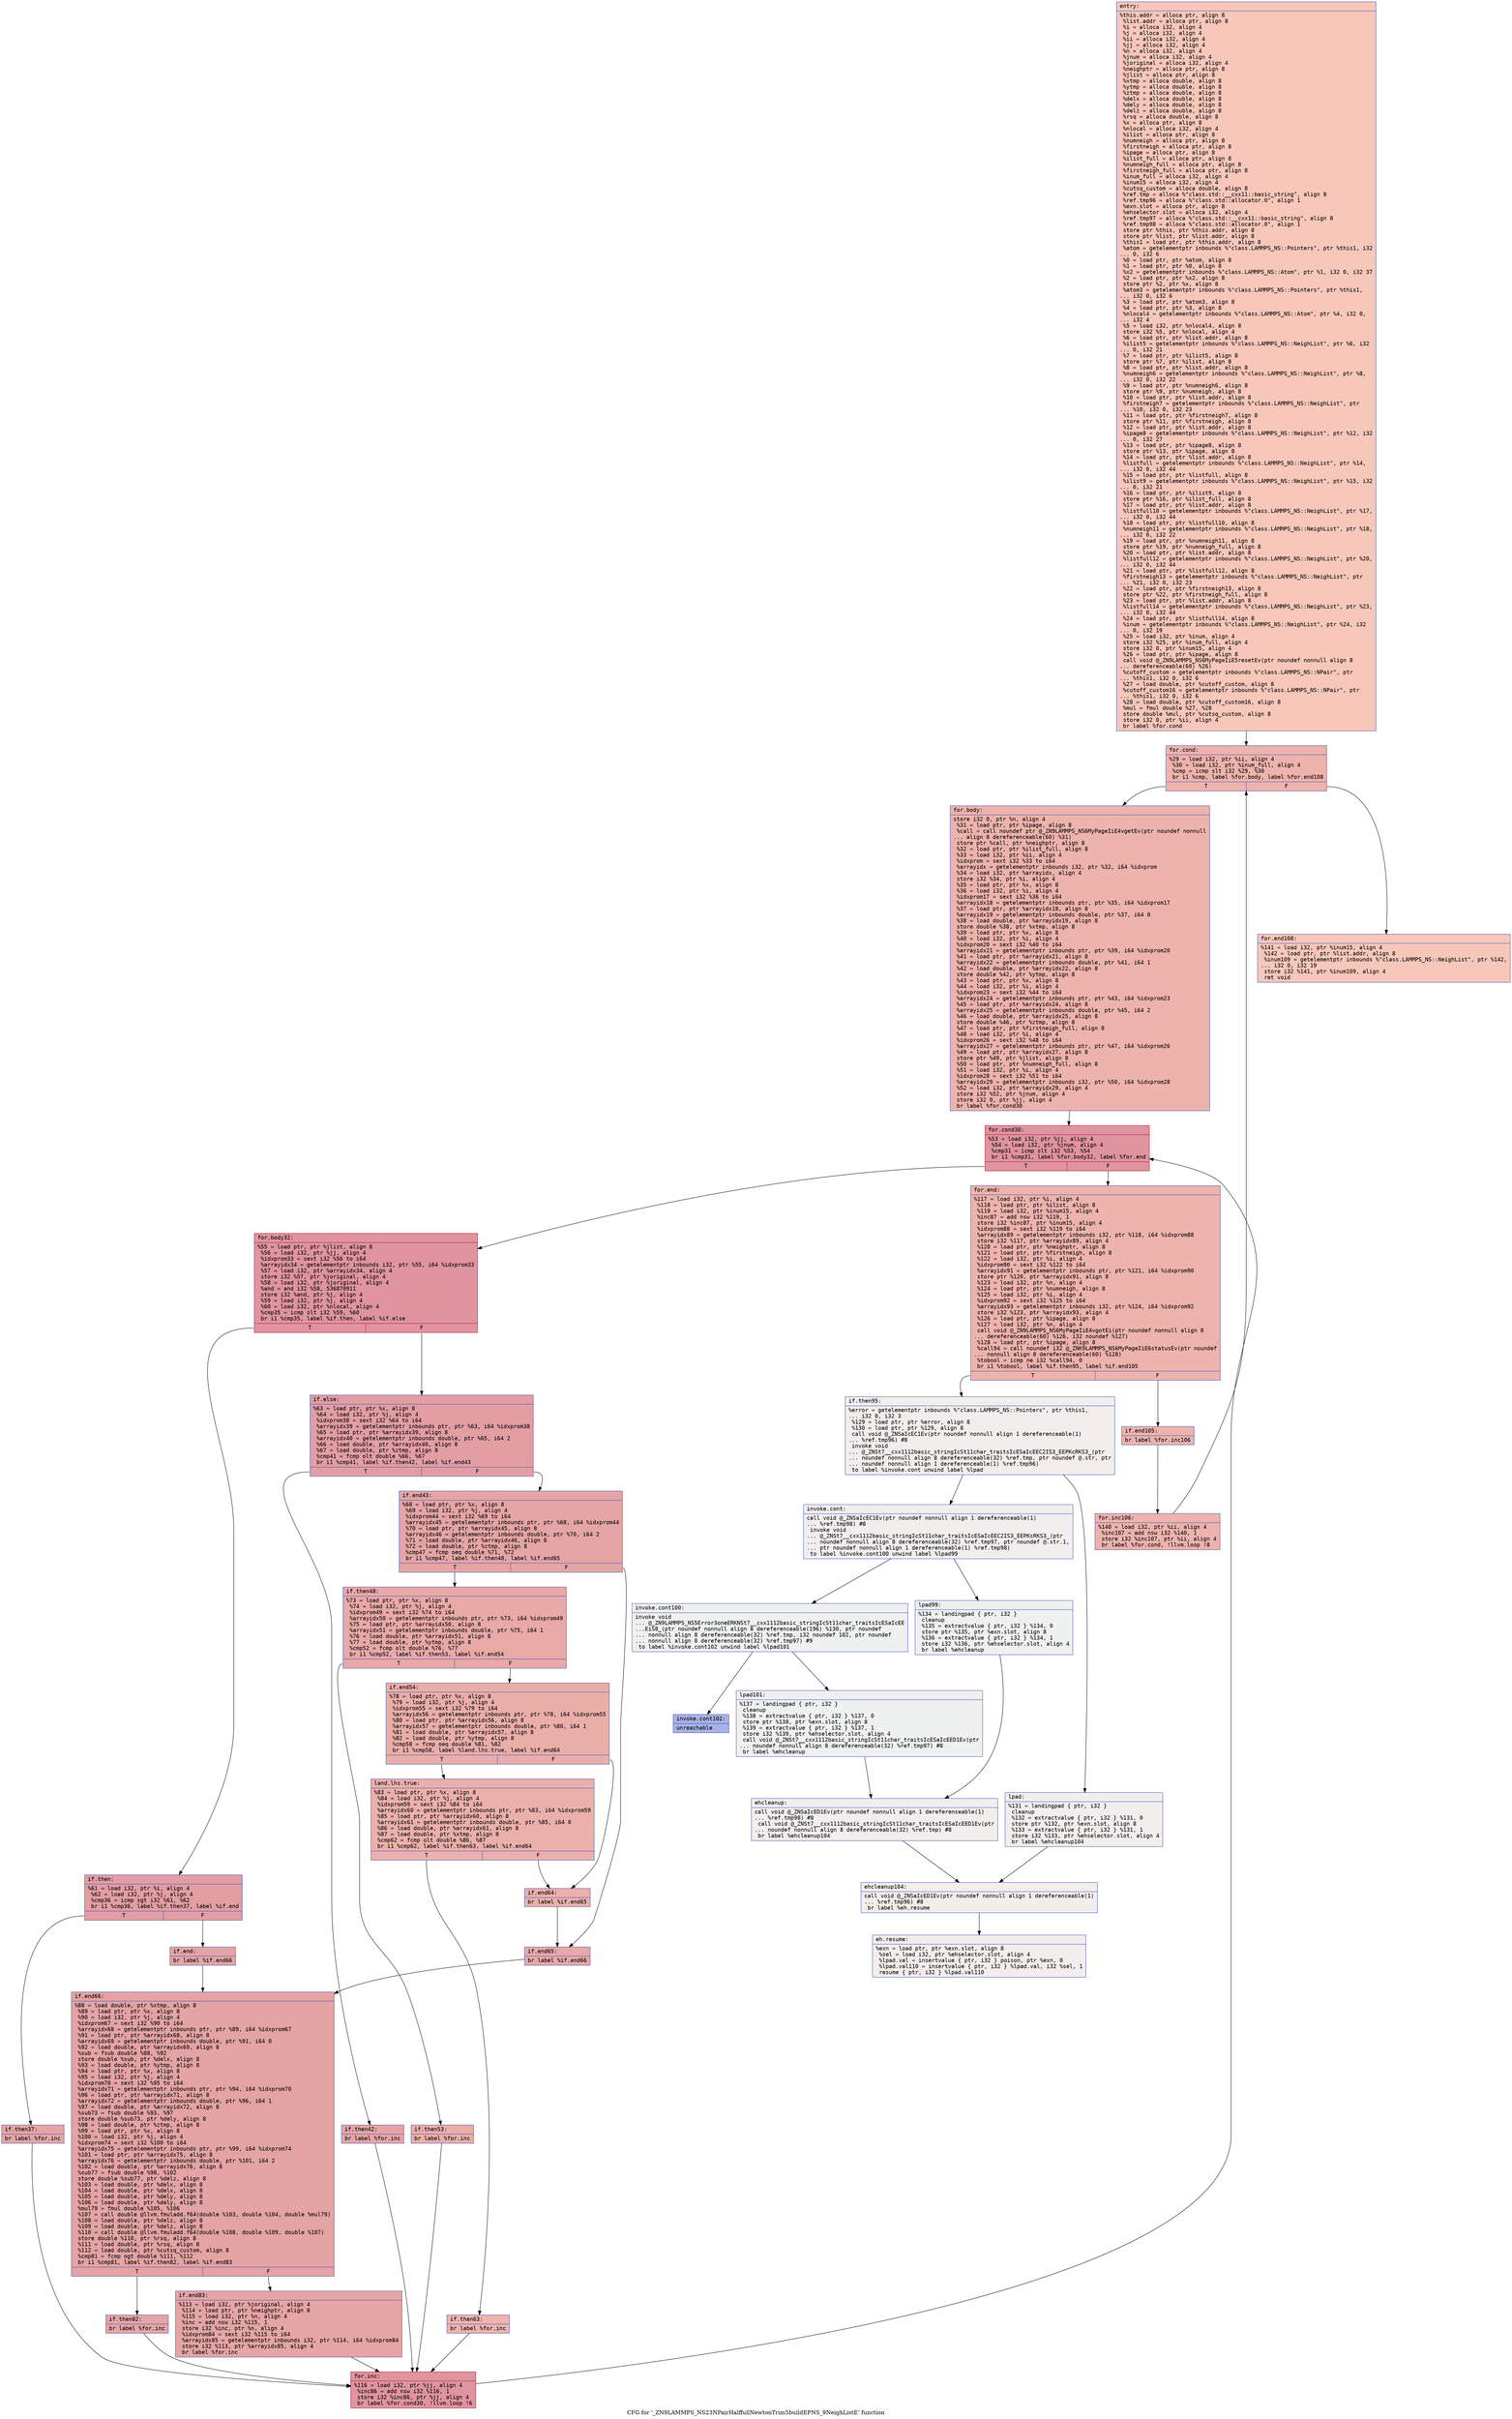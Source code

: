digraph "CFG for '_ZN9LAMMPS_NS23NPairHalffullNewtonTrim5buildEPNS_9NeighListE' function" {
	label="CFG for '_ZN9LAMMPS_NS23NPairHalffullNewtonTrim5buildEPNS_9NeighListE' function";

	Node0x560ae77e63a0 [shape=record,color="#3d50c3ff", style=filled, fillcolor="#ec7f6370" fontname="Courier",label="{entry:\l|  %this.addr = alloca ptr, align 8\l  %list.addr = alloca ptr, align 8\l  %i = alloca i32, align 4\l  %j = alloca i32, align 4\l  %ii = alloca i32, align 4\l  %jj = alloca i32, align 4\l  %n = alloca i32, align 4\l  %jnum = alloca i32, align 4\l  %joriginal = alloca i32, align 4\l  %neighptr = alloca ptr, align 8\l  %jlist = alloca ptr, align 8\l  %xtmp = alloca double, align 8\l  %ytmp = alloca double, align 8\l  %ztmp = alloca double, align 8\l  %delx = alloca double, align 8\l  %dely = alloca double, align 8\l  %delz = alloca double, align 8\l  %rsq = alloca double, align 8\l  %x = alloca ptr, align 8\l  %nlocal = alloca i32, align 4\l  %ilist = alloca ptr, align 8\l  %numneigh = alloca ptr, align 8\l  %firstneigh = alloca ptr, align 8\l  %ipage = alloca ptr, align 8\l  %ilist_full = alloca ptr, align 8\l  %numneigh_full = alloca ptr, align 8\l  %firstneigh_full = alloca ptr, align 8\l  %inum_full = alloca i32, align 4\l  %inum15 = alloca i32, align 4\l  %cutsq_custom = alloca double, align 8\l  %ref.tmp = alloca %\"class.std::__cxx11::basic_string\", align 8\l  %ref.tmp96 = alloca %\"class.std::allocator.0\", align 1\l  %exn.slot = alloca ptr, align 8\l  %ehselector.slot = alloca i32, align 4\l  %ref.tmp97 = alloca %\"class.std::__cxx11::basic_string\", align 8\l  %ref.tmp98 = alloca %\"class.std::allocator.0\", align 1\l  store ptr %this, ptr %this.addr, align 8\l  store ptr %list, ptr %list.addr, align 8\l  %this1 = load ptr, ptr %this.addr, align 8\l  %atom = getelementptr inbounds %\"class.LAMMPS_NS::Pointers\", ptr %this1, i32\l... 0, i32 6\l  %0 = load ptr, ptr %atom, align 8\l  %1 = load ptr, ptr %0, align 8\l  %x2 = getelementptr inbounds %\"class.LAMMPS_NS::Atom\", ptr %1, i32 0, i32 37\l  %2 = load ptr, ptr %x2, align 8\l  store ptr %2, ptr %x, align 8\l  %atom3 = getelementptr inbounds %\"class.LAMMPS_NS::Pointers\", ptr %this1,\l... i32 0, i32 6\l  %3 = load ptr, ptr %atom3, align 8\l  %4 = load ptr, ptr %3, align 8\l  %nlocal4 = getelementptr inbounds %\"class.LAMMPS_NS::Atom\", ptr %4, i32 0,\l... i32 4\l  %5 = load i32, ptr %nlocal4, align 8\l  store i32 %5, ptr %nlocal, align 4\l  %6 = load ptr, ptr %list.addr, align 8\l  %ilist5 = getelementptr inbounds %\"class.LAMMPS_NS::NeighList\", ptr %6, i32\l... 0, i32 21\l  %7 = load ptr, ptr %ilist5, align 8\l  store ptr %7, ptr %ilist, align 8\l  %8 = load ptr, ptr %list.addr, align 8\l  %numneigh6 = getelementptr inbounds %\"class.LAMMPS_NS::NeighList\", ptr %8,\l... i32 0, i32 22\l  %9 = load ptr, ptr %numneigh6, align 8\l  store ptr %9, ptr %numneigh, align 8\l  %10 = load ptr, ptr %list.addr, align 8\l  %firstneigh7 = getelementptr inbounds %\"class.LAMMPS_NS::NeighList\", ptr\l... %10, i32 0, i32 23\l  %11 = load ptr, ptr %firstneigh7, align 8\l  store ptr %11, ptr %firstneigh, align 8\l  %12 = load ptr, ptr %list.addr, align 8\l  %ipage8 = getelementptr inbounds %\"class.LAMMPS_NS::NeighList\", ptr %12, i32\l... 0, i32 27\l  %13 = load ptr, ptr %ipage8, align 8\l  store ptr %13, ptr %ipage, align 8\l  %14 = load ptr, ptr %list.addr, align 8\l  %listfull = getelementptr inbounds %\"class.LAMMPS_NS::NeighList\", ptr %14,\l... i32 0, i32 44\l  %15 = load ptr, ptr %listfull, align 8\l  %ilist9 = getelementptr inbounds %\"class.LAMMPS_NS::NeighList\", ptr %15, i32\l... 0, i32 21\l  %16 = load ptr, ptr %ilist9, align 8\l  store ptr %16, ptr %ilist_full, align 8\l  %17 = load ptr, ptr %list.addr, align 8\l  %listfull10 = getelementptr inbounds %\"class.LAMMPS_NS::NeighList\", ptr %17,\l... i32 0, i32 44\l  %18 = load ptr, ptr %listfull10, align 8\l  %numneigh11 = getelementptr inbounds %\"class.LAMMPS_NS::NeighList\", ptr %18,\l... i32 0, i32 22\l  %19 = load ptr, ptr %numneigh11, align 8\l  store ptr %19, ptr %numneigh_full, align 8\l  %20 = load ptr, ptr %list.addr, align 8\l  %listfull12 = getelementptr inbounds %\"class.LAMMPS_NS::NeighList\", ptr %20,\l... i32 0, i32 44\l  %21 = load ptr, ptr %listfull12, align 8\l  %firstneigh13 = getelementptr inbounds %\"class.LAMMPS_NS::NeighList\", ptr\l... %21, i32 0, i32 23\l  %22 = load ptr, ptr %firstneigh13, align 8\l  store ptr %22, ptr %firstneigh_full, align 8\l  %23 = load ptr, ptr %list.addr, align 8\l  %listfull14 = getelementptr inbounds %\"class.LAMMPS_NS::NeighList\", ptr %23,\l... i32 0, i32 44\l  %24 = load ptr, ptr %listfull14, align 8\l  %inum = getelementptr inbounds %\"class.LAMMPS_NS::NeighList\", ptr %24, i32\l... 0, i32 19\l  %25 = load i32, ptr %inum, align 4\l  store i32 %25, ptr %inum_full, align 4\l  store i32 0, ptr %inum15, align 4\l  %26 = load ptr, ptr %ipage, align 8\l  call void @_ZN9LAMMPS_NS6MyPageIiE5resetEv(ptr noundef nonnull align 8\l... dereferenceable(60) %26)\l  %cutoff_custom = getelementptr inbounds %\"class.LAMMPS_NS::NPair\", ptr\l... %this1, i32 0, i32 6\l  %27 = load double, ptr %cutoff_custom, align 8\l  %cutoff_custom16 = getelementptr inbounds %\"class.LAMMPS_NS::NPair\", ptr\l... %this1, i32 0, i32 6\l  %28 = load double, ptr %cutoff_custom16, align 8\l  %mul = fmul double %27, %28\l  store double %mul, ptr %cutsq_custom, align 8\l  store i32 0, ptr %ii, align 4\l  br label %for.cond\l}"];
	Node0x560ae77e63a0 -> Node0x560ae77ebe80[tooltip="entry -> for.cond\nProbability 100.00%" ];
	Node0x560ae77ebe80 [shape=record,color="#3d50c3ff", style=filled, fillcolor="#d6524470" fontname="Courier",label="{for.cond:\l|  %29 = load i32, ptr %ii, align 4\l  %30 = load i32, ptr %inum_full, align 4\l  %cmp = icmp slt i32 %29, %30\l  br i1 %cmp, label %for.body, label %for.end108\l|{<s0>T|<s1>F}}"];
	Node0x560ae77ebe80:s0 -> Node0x560ae77ec150[tooltip="for.cond -> for.body\nProbability 96.88%" ];
	Node0x560ae77ebe80:s1 -> Node0x560ae77ec1d0[tooltip="for.cond -> for.end108\nProbability 3.12%" ];
	Node0x560ae77ec150 [shape=record,color="#3d50c3ff", style=filled, fillcolor="#d6524470" fontname="Courier",label="{for.body:\l|  store i32 0, ptr %n, align 4\l  %31 = load ptr, ptr %ipage, align 8\l  %call = call noundef ptr @_ZN9LAMMPS_NS6MyPageIiE4vgetEv(ptr noundef nonnull\l... align 8 dereferenceable(60) %31)\l  store ptr %call, ptr %neighptr, align 8\l  %32 = load ptr, ptr %ilist_full, align 8\l  %33 = load i32, ptr %ii, align 4\l  %idxprom = sext i32 %33 to i64\l  %arrayidx = getelementptr inbounds i32, ptr %32, i64 %idxprom\l  %34 = load i32, ptr %arrayidx, align 4\l  store i32 %34, ptr %i, align 4\l  %35 = load ptr, ptr %x, align 8\l  %36 = load i32, ptr %i, align 4\l  %idxprom17 = sext i32 %36 to i64\l  %arrayidx18 = getelementptr inbounds ptr, ptr %35, i64 %idxprom17\l  %37 = load ptr, ptr %arrayidx18, align 8\l  %arrayidx19 = getelementptr inbounds double, ptr %37, i64 0\l  %38 = load double, ptr %arrayidx19, align 8\l  store double %38, ptr %xtmp, align 8\l  %39 = load ptr, ptr %x, align 8\l  %40 = load i32, ptr %i, align 4\l  %idxprom20 = sext i32 %40 to i64\l  %arrayidx21 = getelementptr inbounds ptr, ptr %39, i64 %idxprom20\l  %41 = load ptr, ptr %arrayidx21, align 8\l  %arrayidx22 = getelementptr inbounds double, ptr %41, i64 1\l  %42 = load double, ptr %arrayidx22, align 8\l  store double %42, ptr %ytmp, align 8\l  %43 = load ptr, ptr %x, align 8\l  %44 = load i32, ptr %i, align 4\l  %idxprom23 = sext i32 %44 to i64\l  %arrayidx24 = getelementptr inbounds ptr, ptr %43, i64 %idxprom23\l  %45 = load ptr, ptr %arrayidx24, align 8\l  %arrayidx25 = getelementptr inbounds double, ptr %45, i64 2\l  %46 = load double, ptr %arrayidx25, align 8\l  store double %46, ptr %ztmp, align 8\l  %47 = load ptr, ptr %firstneigh_full, align 8\l  %48 = load i32, ptr %i, align 4\l  %idxprom26 = sext i32 %48 to i64\l  %arrayidx27 = getelementptr inbounds ptr, ptr %47, i64 %idxprom26\l  %49 = load ptr, ptr %arrayidx27, align 8\l  store ptr %49, ptr %jlist, align 8\l  %50 = load ptr, ptr %numneigh_full, align 8\l  %51 = load i32, ptr %i, align 4\l  %idxprom28 = sext i32 %51 to i64\l  %arrayidx29 = getelementptr inbounds i32, ptr %50, i64 %idxprom28\l  %52 = load i32, ptr %arrayidx29, align 4\l  store i32 %52, ptr %jnum, align 4\l  store i32 0, ptr %jj, align 4\l  br label %for.cond30\l}"];
	Node0x560ae77ec150 -> Node0x560ae77e7f60[tooltip="for.body -> for.cond30\nProbability 100.00%" ];
	Node0x560ae77e7f60 [shape=record,color="#b70d28ff", style=filled, fillcolor="#b70d2870" fontname="Courier",label="{for.cond30:\l|  %53 = load i32, ptr %jj, align 4\l  %54 = load i32, ptr %jnum, align 4\l  %cmp31 = icmp slt i32 %53, %54\l  br i1 %cmp31, label %for.body32, label %for.end\l|{<s0>T|<s1>F}}"];
	Node0x560ae77e7f60:s0 -> Node0x560ae77e8260[tooltip="for.cond30 -> for.body32\nProbability 96.88%" ];
	Node0x560ae77e7f60:s1 -> Node0x560ae77e82e0[tooltip="for.cond30 -> for.end\nProbability 3.12%" ];
	Node0x560ae77e8260 [shape=record,color="#b70d28ff", style=filled, fillcolor="#b70d2870" fontname="Courier",label="{for.body32:\l|  %55 = load ptr, ptr %jlist, align 8\l  %56 = load i32, ptr %jj, align 4\l  %idxprom33 = sext i32 %56 to i64\l  %arrayidx34 = getelementptr inbounds i32, ptr %55, i64 %idxprom33\l  %57 = load i32, ptr %arrayidx34, align 4\l  store i32 %57, ptr %joriginal, align 4\l  %58 = load i32, ptr %joriginal, align 4\l  %and = and i32 %58, 536870911\l  store i32 %and, ptr %j, align 4\l  %59 = load i32, ptr %j, align 4\l  %60 = load i32, ptr %nlocal, align 4\l  %cmp35 = icmp slt i32 %59, %60\l  br i1 %cmp35, label %if.then, label %if.else\l|{<s0>T|<s1>F}}"];
	Node0x560ae77e8260:s0 -> Node0x560ae77efd70[tooltip="for.body32 -> if.then\nProbability 50.00%" ];
	Node0x560ae77e8260:s1 -> Node0x560ae77efde0[tooltip="for.body32 -> if.else\nProbability 50.00%" ];
	Node0x560ae77efd70 [shape=record,color="#3d50c3ff", style=filled, fillcolor="#be242e70" fontname="Courier",label="{if.then:\l|  %61 = load i32, ptr %i, align 4\l  %62 = load i32, ptr %j, align 4\l  %cmp36 = icmp sgt i32 %61, %62\l  br i1 %cmp36, label %if.then37, label %if.end\l|{<s0>T|<s1>F}}"];
	Node0x560ae77efd70:s0 -> Node0x560ae77f0110[tooltip="if.then -> if.then37\nProbability 50.00%" ];
	Node0x560ae77efd70:s1 -> Node0x560ae77f0190[tooltip="if.then -> if.end\nProbability 50.00%" ];
	Node0x560ae77f0110 [shape=record,color="#3d50c3ff", style=filled, fillcolor="#c5333470" fontname="Courier",label="{if.then37:\l|  br label %for.inc\l}"];
	Node0x560ae77f0110 -> Node0x560ae77f0310[tooltip="if.then37 -> for.inc\nProbability 100.00%" ];
	Node0x560ae77f0190 [shape=record,color="#3d50c3ff", style=filled, fillcolor="#c5333470" fontname="Courier",label="{if.end:\l|  br label %if.end66\l}"];
	Node0x560ae77f0190 -> Node0x560ae77f03f0[tooltip="if.end -> if.end66\nProbability 100.00%" ];
	Node0x560ae77efde0 [shape=record,color="#3d50c3ff", style=filled, fillcolor="#be242e70" fontname="Courier",label="{if.else:\l|  %63 = load ptr, ptr %x, align 8\l  %64 = load i32, ptr %j, align 4\l  %idxprom38 = sext i32 %64 to i64\l  %arrayidx39 = getelementptr inbounds ptr, ptr %63, i64 %idxprom38\l  %65 = load ptr, ptr %arrayidx39, align 8\l  %arrayidx40 = getelementptr inbounds double, ptr %65, i64 2\l  %66 = load double, ptr %arrayidx40, align 8\l  %67 = load double, ptr %ztmp, align 8\l  %cmp41 = fcmp olt double %66, %67\l  br i1 %cmp41, label %if.then42, label %if.end43\l|{<s0>T|<s1>F}}"];
	Node0x560ae77efde0:s0 -> Node0x560ae77ea350[tooltip="if.else -> if.then42\nProbability 50.00%" ];
	Node0x560ae77efde0:s1 -> Node0x560ae77ea3d0[tooltip="if.else -> if.end43\nProbability 50.00%" ];
	Node0x560ae77ea350 [shape=record,color="#3d50c3ff", style=filled, fillcolor="#c5333470" fontname="Courier",label="{if.then42:\l|  br label %for.inc\l}"];
	Node0x560ae77ea350 -> Node0x560ae77f0310[tooltip="if.then42 -> for.inc\nProbability 100.00%" ];
	Node0x560ae77ea3d0 [shape=record,color="#3d50c3ff", style=filled, fillcolor="#c5333470" fontname="Courier",label="{if.end43:\l|  %68 = load ptr, ptr %x, align 8\l  %69 = load i32, ptr %j, align 4\l  %idxprom44 = sext i32 %69 to i64\l  %arrayidx45 = getelementptr inbounds ptr, ptr %68, i64 %idxprom44\l  %70 = load ptr, ptr %arrayidx45, align 8\l  %arrayidx46 = getelementptr inbounds double, ptr %70, i64 2\l  %71 = load double, ptr %arrayidx46, align 8\l  %72 = load double, ptr %ztmp, align 8\l  %cmp47 = fcmp oeq double %71, %72\l  br i1 %cmp47, label %if.then48, label %if.end65\l|{<s0>T|<s1>F}}"];
	Node0x560ae77ea3d0:s0 -> Node0x560ae77f1840[tooltip="if.end43 -> if.then48\nProbability 62.50%" ];
	Node0x560ae77ea3d0:s1 -> Node0x560ae77f18c0[tooltip="if.end43 -> if.end65\nProbability 37.50%" ];
	Node0x560ae77f1840 [shape=record,color="#3d50c3ff", style=filled, fillcolor="#ca3b3770" fontname="Courier",label="{if.then48:\l|  %73 = load ptr, ptr %x, align 8\l  %74 = load i32, ptr %j, align 4\l  %idxprom49 = sext i32 %74 to i64\l  %arrayidx50 = getelementptr inbounds ptr, ptr %73, i64 %idxprom49\l  %75 = load ptr, ptr %arrayidx50, align 8\l  %arrayidx51 = getelementptr inbounds double, ptr %75, i64 1\l  %76 = load double, ptr %arrayidx51, align 8\l  %77 = load double, ptr %ytmp, align 8\l  %cmp52 = fcmp olt double %76, %77\l  br i1 %cmp52, label %if.then53, label %if.end54\l|{<s0>T|<s1>F}}"];
	Node0x560ae77f1840:s0 -> Node0x560ae77f1f60[tooltip="if.then48 -> if.then53\nProbability 50.00%" ];
	Node0x560ae77f1840:s1 -> Node0x560ae77f1fe0[tooltip="if.then48 -> if.end54\nProbability 50.00%" ];
	Node0x560ae77f1f60 [shape=record,color="#3d50c3ff", style=filled, fillcolor="#d0473d70" fontname="Courier",label="{if.then53:\l|  br label %for.inc\l}"];
	Node0x560ae77f1f60 -> Node0x560ae77f0310[tooltip="if.then53 -> for.inc\nProbability 100.00%" ];
	Node0x560ae77f1fe0 [shape=record,color="#3d50c3ff", style=filled, fillcolor="#d0473d70" fontname="Courier",label="{if.end54:\l|  %78 = load ptr, ptr %x, align 8\l  %79 = load i32, ptr %j, align 4\l  %idxprom55 = sext i32 %79 to i64\l  %arrayidx56 = getelementptr inbounds ptr, ptr %78, i64 %idxprom55\l  %80 = load ptr, ptr %arrayidx56, align 8\l  %arrayidx57 = getelementptr inbounds double, ptr %80, i64 1\l  %81 = load double, ptr %arrayidx57, align 8\l  %82 = load double, ptr %ytmp, align 8\l  %cmp58 = fcmp oeq double %81, %82\l  br i1 %cmp58, label %land.lhs.true, label %if.end64\l|{<s0>T|<s1>F}}"];
	Node0x560ae77f1fe0:s0 -> Node0x560ae77f2750[tooltip="if.end54 -> land.lhs.true\nProbability 62.50%" ];
	Node0x560ae77f1fe0:s1 -> Node0x560ae77f27d0[tooltip="if.end54 -> if.end64\nProbability 37.50%" ];
	Node0x560ae77f2750 [shape=record,color="#3d50c3ff", style=filled, fillcolor="#d24b4070" fontname="Courier",label="{land.lhs.true:\l|  %83 = load ptr, ptr %x, align 8\l  %84 = load i32, ptr %j, align 4\l  %idxprom59 = sext i32 %84 to i64\l  %arrayidx60 = getelementptr inbounds ptr, ptr %83, i64 %idxprom59\l  %85 = load ptr, ptr %arrayidx60, align 8\l  %arrayidx61 = getelementptr inbounds double, ptr %85, i64 0\l  %86 = load double, ptr %arrayidx61, align 8\l  %87 = load double, ptr %xtmp, align 8\l  %cmp62 = fcmp olt double %86, %87\l  br i1 %cmp62, label %if.then63, label %if.end64\l|{<s0>T|<s1>F}}"];
	Node0x560ae77f2750:s0 -> Node0x560ae77f2e70[tooltip="land.lhs.true -> if.then63\nProbability 50.00%" ];
	Node0x560ae77f2750:s1 -> Node0x560ae77f27d0[tooltip="land.lhs.true -> if.end64\nProbability 50.00%" ];
	Node0x560ae77f2e70 [shape=record,color="#3d50c3ff", style=filled, fillcolor="#d8564670" fontname="Courier",label="{if.then63:\l|  br label %for.inc\l}"];
	Node0x560ae77f2e70 -> Node0x560ae77f0310[tooltip="if.then63 -> for.inc\nProbability 100.00%" ];
	Node0x560ae77f27d0 [shape=record,color="#3d50c3ff", style=filled, fillcolor="#d24b4070" fontname="Courier",label="{if.end64:\l|  br label %if.end65\l}"];
	Node0x560ae77f27d0 -> Node0x560ae77f18c0[tooltip="if.end64 -> if.end65\nProbability 100.00%" ];
	Node0x560ae77f18c0 [shape=record,color="#3d50c3ff", style=filled, fillcolor="#ca3b3770" fontname="Courier",label="{if.end65:\l|  br label %if.end66\l}"];
	Node0x560ae77f18c0 -> Node0x560ae77f03f0[tooltip="if.end65 -> if.end66\nProbability 100.00%" ];
	Node0x560ae77f03f0 [shape=record,color="#3d50c3ff", style=filled, fillcolor="#c32e3170" fontname="Courier",label="{if.end66:\l|  %88 = load double, ptr %xtmp, align 8\l  %89 = load ptr, ptr %x, align 8\l  %90 = load i32, ptr %j, align 4\l  %idxprom67 = sext i32 %90 to i64\l  %arrayidx68 = getelementptr inbounds ptr, ptr %89, i64 %idxprom67\l  %91 = load ptr, ptr %arrayidx68, align 8\l  %arrayidx69 = getelementptr inbounds double, ptr %91, i64 0\l  %92 = load double, ptr %arrayidx69, align 8\l  %sub = fsub double %88, %92\l  store double %sub, ptr %delx, align 8\l  %93 = load double, ptr %ytmp, align 8\l  %94 = load ptr, ptr %x, align 8\l  %95 = load i32, ptr %j, align 4\l  %idxprom70 = sext i32 %95 to i64\l  %arrayidx71 = getelementptr inbounds ptr, ptr %94, i64 %idxprom70\l  %96 = load ptr, ptr %arrayidx71, align 8\l  %arrayidx72 = getelementptr inbounds double, ptr %96, i64 1\l  %97 = load double, ptr %arrayidx72, align 8\l  %sub73 = fsub double %93, %97\l  store double %sub73, ptr %dely, align 8\l  %98 = load double, ptr %ztmp, align 8\l  %99 = load ptr, ptr %x, align 8\l  %100 = load i32, ptr %j, align 4\l  %idxprom74 = sext i32 %100 to i64\l  %arrayidx75 = getelementptr inbounds ptr, ptr %99, i64 %idxprom74\l  %101 = load ptr, ptr %arrayidx75, align 8\l  %arrayidx76 = getelementptr inbounds double, ptr %101, i64 2\l  %102 = load double, ptr %arrayidx76, align 8\l  %sub77 = fsub double %98, %102\l  store double %sub77, ptr %delz, align 8\l  %103 = load double, ptr %delx, align 8\l  %104 = load double, ptr %delx, align 8\l  %105 = load double, ptr %dely, align 8\l  %106 = load double, ptr %dely, align 8\l  %mul79 = fmul double %105, %106\l  %107 = call double @llvm.fmuladd.f64(double %103, double %104, double %mul79)\l  %108 = load double, ptr %delz, align 8\l  %109 = load double, ptr %delz, align 8\l  %110 = call double @llvm.fmuladd.f64(double %108, double %109, double %107)\l  store double %110, ptr %rsq, align 8\l  %111 = load double, ptr %rsq, align 8\l  %112 = load double, ptr %cutsq_custom, align 8\l  %cmp81 = fcmp ogt double %111, %112\l  br i1 %cmp81, label %if.then82, label %if.end83\l|{<s0>T|<s1>F}}"];
	Node0x560ae77f03f0:s0 -> Node0x560ae77f52f0[tooltip="if.end66 -> if.then82\nProbability 50.00%" ];
	Node0x560ae77f03f0:s1 -> Node0x560ae77f5340[tooltip="if.end66 -> if.end83\nProbability 50.00%" ];
	Node0x560ae77f52f0 [shape=record,color="#3d50c3ff", style=filled, fillcolor="#c5333470" fontname="Courier",label="{if.then82:\l|  br label %for.inc\l}"];
	Node0x560ae77f52f0 -> Node0x560ae77f0310[tooltip="if.then82 -> for.inc\nProbability 100.00%" ];
	Node0x560ae77f5340 [shape=record,color="#3d50c3ff", style=filled, fillcolor="#c5333470" fontname="Courier",label="{if.end83:\l|  %113 = load i32, ptr %joriginal, align 4\l  %114 = load ptr, ptr %neighptr, align 8\l  %115 = load i32, ptr %n, align 4\l  %inc = add nsw i32 %115, 1\l  store i32 %inc, ptr %n, align 4\l  %idxprom84 = sext i32 %115 to i64\l  %arrayidx85 = getelementptr inbounds i32, ptr %114, i64 %idxprom84\l  store i32 %113, ptr %arrayidx85, align 4\l  br label %for.inc\l}"];
	Node0x560ae77f5340 -> Node0x560ae77f0310[tooltip="if.end83 -> for.inc\nProbability 100.00%" ];
	Node0x560ae77f0310 [shape=record,color="#b70d28ff", style=filled, fillcolor="#b70d2870" fontname="Courier",label="{for.inc:\l|  %116 = load i32, ptr %jj, align 4\l  %inc86 = add nsw i32 %116, 1\l  store i32 %inc86, ptr %jj, align 4\l  br label %for.cond30, !llvm.loop !6\l}"];
	Node0x560ae77f0310 -> Node0x560ae77e7f60[tooltip="for.inc -> for.cond30\nProbability 100.00%" ];
	Node0x560ae77e82e0 [shape=record,color="#3d50c3ff", style=filled, fillcolor="#d6524470" fontname="Courier",label="{for.end:\l|  %117 = load i32, ptr %i, align 4\l  %118 = load ptr, ptr %ilist, align 8\l  %119 = load i32, ptr %inum15, align 4\l  %inc87 = add nsw i32 %119, 1\l  store i32 %inc87, ptr %inum15, align 4\l  %idxprom88 = sext i32 %119 to i64\l  %arrayidx89 = getelementptr inbounds i32, ptr %118, i64 %idxprom88\l  store i32 %117, ptr %arrayidx89, align 4\l  %120 = load ptr, ptr %neighptr, align 8\l  %121 = load ptr, ptr %firstneigh, align 8\l  %122 = load i32, ptr %i, align 4\l  %idxprom90 = sext i32 %122 to i64\l  %arrayidx91 = getelementptr inbounds ptr, ptr %121, i64 %idxprom90\l  store ptr %120, ptr %arrayidx91, align 8\l  %123 = load i32, ptr %n, align 4\l  %124 = load ptr, ptr %numneigh, align 8\l  %125 = load i32, ptr %i, align 4\l  %idxprom92 = sext i32 %125 to i64\l  %arrayidx93 = getelementptr inbounds i32, ptr %124, i64 %idxprom92\l  store i32 %123, ptr %arrayidx93, align 4\l  %126 = load ptr, ptr %ipage, align 8\l  %127 = load i32, ptr %n, align 4\l  call void @_ZN9LAMMPS_NS6MyPageIiE4vgotEi(ptr noundef nonnull align 8\l... dereferenceable(60) %126, i32 noundef %127)\l  %128 = load ptr, ptr %ipage, align 8\l  %call94 = call noundef i32 @_ZNK9LAMMPS_NS6MyPageIiE6statusEv(ptr noundef\l... nonnull align 8 dereferenceable(60) %128)\l  %tobool = icmp ne i32 %call94, 0\l  br i1 %tobool, label %if.then95, label %if.end105\l|{<s0>T|<s1>F}}"];
	Node0x560ae77e82e0:s0 -> Node0x560ae77f78a0[tooltip="for.end -> if.then95\nProbability 0.00%" ];
	Node0x560ae77e82e0:s1 -> Node0x560ae77f78f0[tooltip="for.end -> if.end105\nProbability 100.00%" ];
	Node0x560ae77f78a0 [shape=record,color="#3d50c3ff", style=filled, fillcolor="#e5d8d170" fontname="Courier",label="{if.then95:\l|  %error = getelementptr inbounds %\"class.LAMMPS_NS::Pointers\", ptr %this1,\l... i32 0, i32 3\l  %129 = load ptr, ptr %error, align 8\l  %130 = load ptr, ptr %129, align 8\l  call void @_ZNSaIcEC1Ev(ptr noundef nonnull align 1 dereferenceable(1)\l... %ref.tmp96) #8\l  invoke void\l... @_ZNSt7__cxx1112basic_stringIcSt11char_traitsIcESaIcEEC2IS3_EEPKcRKS3_(ptr\l... noundef nonnull align 8 dereferenceable(32) %ref.tmp, ptr noundef @.str, ptr\l... noundef nonnull align 1 dereferenceable(1) %ref.tmp96)\l          to label %invoke.cont unwind label %lpad\l}"];
	Node0x560ae77f78a0 -> Node0x560ae77f7e90[tooltip="if.then95 -> invoke.cont\nProbability 50.00%" ];
	Node0x560ae77f78a0 -> Node0x560ae77f7f70[tooltip="if.then95 -> lpad\nProbability 50.00%" ];
	Node0x560ae77f7e90 [shape=record,color="#3d50c3ff", style=filled, fillcolor="#e0dbd870" fontname="Courier",label="{invoke.cont:\l|  call void @_ZNSaIcEC1Ev(ptr noundef nonnull align 1 dereferenceable(1)\l... %ref.tmp98) #8\l  invoke void\l... @_ZNSt7__cxx1112basic_stringIcSt11char_traitsIcESaIcEEC2IS3_EEPKcRKS3_(ptr\l... noundef nonnull align 8 dereferenceable(32) %ref.tmp97, ptr noundef @.str.1,\l... ptr noundef nonnull align 1 dereferenceable(1) %ref.tmp98)\l          to label %invoke.cont100 unwind label %lpad99\l}"];
	Node0x560ae77f7e90 -> Node0x560ae77f8300[tooltip="invoke.cont -> invoke.cont100\nProbability 50.00%" ];
	Node0x560ae77f7e90 -> Node0x560ae77f8350[tooltip="invoke.cont -> lpad99\nProbability 50.00%" ];
	Node0x560ae77f8300 [shape=record,color="#3d50c3ff", style=filled, fillcolor="#dbdcde70" fontname="Courier",label="{invoke.cont100:\l|  invoke void\l... @_ZN9LAMMPS_NS5Error3oneERKNSt7__cxx1112basic_stringIcSt11char_traitsIcESaIcEE\l...EiS8_(ptr noundef nonnull align 8 dereferenceable(196) %130, ptr noundef\l... nonnull align 8 dereferenceable(32) %ref.tmp, i32 noundef 102, ptr noundef\l... nonnull align 8 dereferenceable(32) %ref.tmp97) #9\l          to label %invoke.cont102 unwind label %lpad101\l}"];
	Node0x560ae77f8300 -> Node0x560ae77f82b0[tooltip="invoke.cont100 -> invoke.cont102\nProbability 0.00%" ];
	Node0x560ae77f8300 -> Node0x560ae77f86d0[tooltip="invoke.cont100 -> lpad101\nProbability 100.00%" ];
	Node0x560ae77f82b0 [shape=record,color="#3d50c3ff", style=filled, fillcolor="#3d50c370" fontname="Courier",label="{invoke.cont102:\l|  unreachable\l}"];
	Node0x560ae77f7f70 [shape=record,color="#3d50c3ff", style=filled, fillcolor="#e0dbd870" fontname="Courier",label="{lpad:\l|  %131 = landingpad \{ ptr, i32 \}\l          cleanup\l  %132 = extractvalue \{ ptr, i32 \} %131, 0\l  store ptr %132, ptr %exn.slot, align 8\l  %133 = extractvalue \{ ptr, i32 \} %131, 1\l  store i32 %133, ptr %ehselector.slot, align 4\l  br label %ehcleanup104\l}"];
	Node0x560ae77f7f70 -> Node0x560ae77f8d70[tooltip="lpad -> ehcleanup104\nProbability 100.00%" ];
	Node0x560ae77f8350 [shape=record,color="#3d50c3ff", style=filled, fillcolor="#dbdcde70" fontname="Courier",label="{lpad99:\l|  %134 = landingpad \{ ptr, i32 \}\l          cleanup\l  %135 = extractvalue \{ ptr, i32 \} %134, 0\l  store ptr %135, ptr %exn.slot, align 8\l  %136 = extractvalue \{ ptr, i32 \} %134, 1\l  store i32 %136, ptr %ehselector.slot, align 4\l  br label %ehcleanup\l}"];
	Node0x560ae77f8350 -> Node0x560ae77f90c0[tooltip="lpad99 -> ehcleanup\nProbability 100.00%" ];
	Node0x560ae77f86d0 [shape=record,color="#3d50c3ff", style=filled, fillcolor="#dbdcde70" fontname="Courier",label="{lpad101:\l|  %137 = landingpad \{ ptr, i32 \}\l          cleanup\l  %138 = extractvalue \{ ptr, i32 \} %137, 0\l  store ptr %138, ptr %exn.slot, align 8\l  %139 = extractvalue \{ ptr, i32 \} %137, 1\l  store i32 %139, ptr %ehselector.slot, align 4\l  call void @_ZNSt7__cxx1112basic_stringIcSt11char_traitsIcESaIcEED1Ev(ptr\l... noundef nonnull align 8 dereferenceable(32) %ref.tmp97) #8\l  br label %ehcleanup\l}"];
	Node0x560ae77f86d0 -> Node0x560ae77f90c0[tooltip="lpad101 -> ehcleanup\nProbability 100.00%" ];
	Node0x560ae77f90c0 [shape=record,color="#3d50c3ff", style=filled, fillcolor="#e0dbd870" fontname="Courier",label="{ehcleanup:\l|  call void @_ZNSaIcED1Ev(ptr noundef nonnull align 1 dereferenceable(1)\l... %ref.tmp98) #8\l  call void @_ZNSt7__cxx1112basic_stringIcSt11char_traitsIcESaIcEED1Ev(ptr\l... noundef nonnull align 8 dereferenceable(32) %ref.tmp) #8\l  br label %ehcleanup104\l}"];
	Node0x560ae77f90c0 -> Node0x560ae77f8d70[tooltip="ehcleanup -> ehcleanup104\nProbability 100.00%" ];
	Node0x560ae77f8d70 [shape=record,color="#3d50c3ff", style=filled, fillcolor="#e5d8d170" fontname="Courier",label="{ehcleanup104:\l|  call void @_ZNSaIcED1Ev(ptr noundef nonnull align 1 dereferenceable(1)\l... %ref.tmp96) #8\l  br label %eh.resume\l}"];
	Node0x560ae77f8d70 -> Node0x560ae77f9b20[tooltip="ehcleanup104 -> eh.resume\nProbability 100.00%" ];
	Node0x560ae77f78f0 [shape=record,color="#3d50c3ff", style=filled, fillcolor="#d6524470" fontname="Courier",label="{if.end105:\l|  br label %for.inc106\l}"];
	Node0x560ae77f78f0 -> Node0x560ae77f9be0[tooltip="if.end105 -> for.inc106\nProbability 100.00%" ];
	Node0x560ae77f9be0 [shape=record,color="#3d50c3ff", style=filled, fillcolor="#d6524470" fontname="Courier",label="{for.inc106:\l|  %140 = load i32, ptr %ii, align 4\l  %inc107 = add nsw i32 %140, 1\l  store i32 %inc107, ptr %ii, align 4\l  br label %for.cond, !llvm.loop !8\l}"];
	Node0x560ae77f9be0 -> Node0x560ae77ebe80[tooltip="for.inc106 -> for.cond\nProbability 100.00%" ];
	Node0x560ae77ec1d0 [shape=record,color="#3d50c3ff", style=filled, fillcolor="#ec7f6370" fontname="Courier",label="{for.end108:\l|  %141 = load i32, ptr %inum15, align 4\l  %142 = load ptr, ptr %list.addr, align 8\l  %inum109 = getelementptr inbounds %\"class.LAMMPS_NS::NeighList\", ptr %142,\l... i32 0, i32 19\l  store i32 %141, ptr %inum109, align 4\l  ret void\l}"];
	Node0x560ae77f9b20 [shape=record,color="#3d50c3ff", style=filled, fillcolor="#e5d8d170" fontname="Courier",label="{eh.resume:\l|  %exn = load ptr, ptr %exn.slot, align 8\l  %sel = load i32, ptr %ehselector.slot, align 4\l  %lpad.val = insertvalue \{ ptr, i32 \} poison, ptr %exn, 0\l  %lpad.val110 = insertvalue \{ ptr, i32 \} %lpad.val, i32 %sel, 1\l  resume \{ ptr, i32 \} %lpad.val110\l}"];
}
